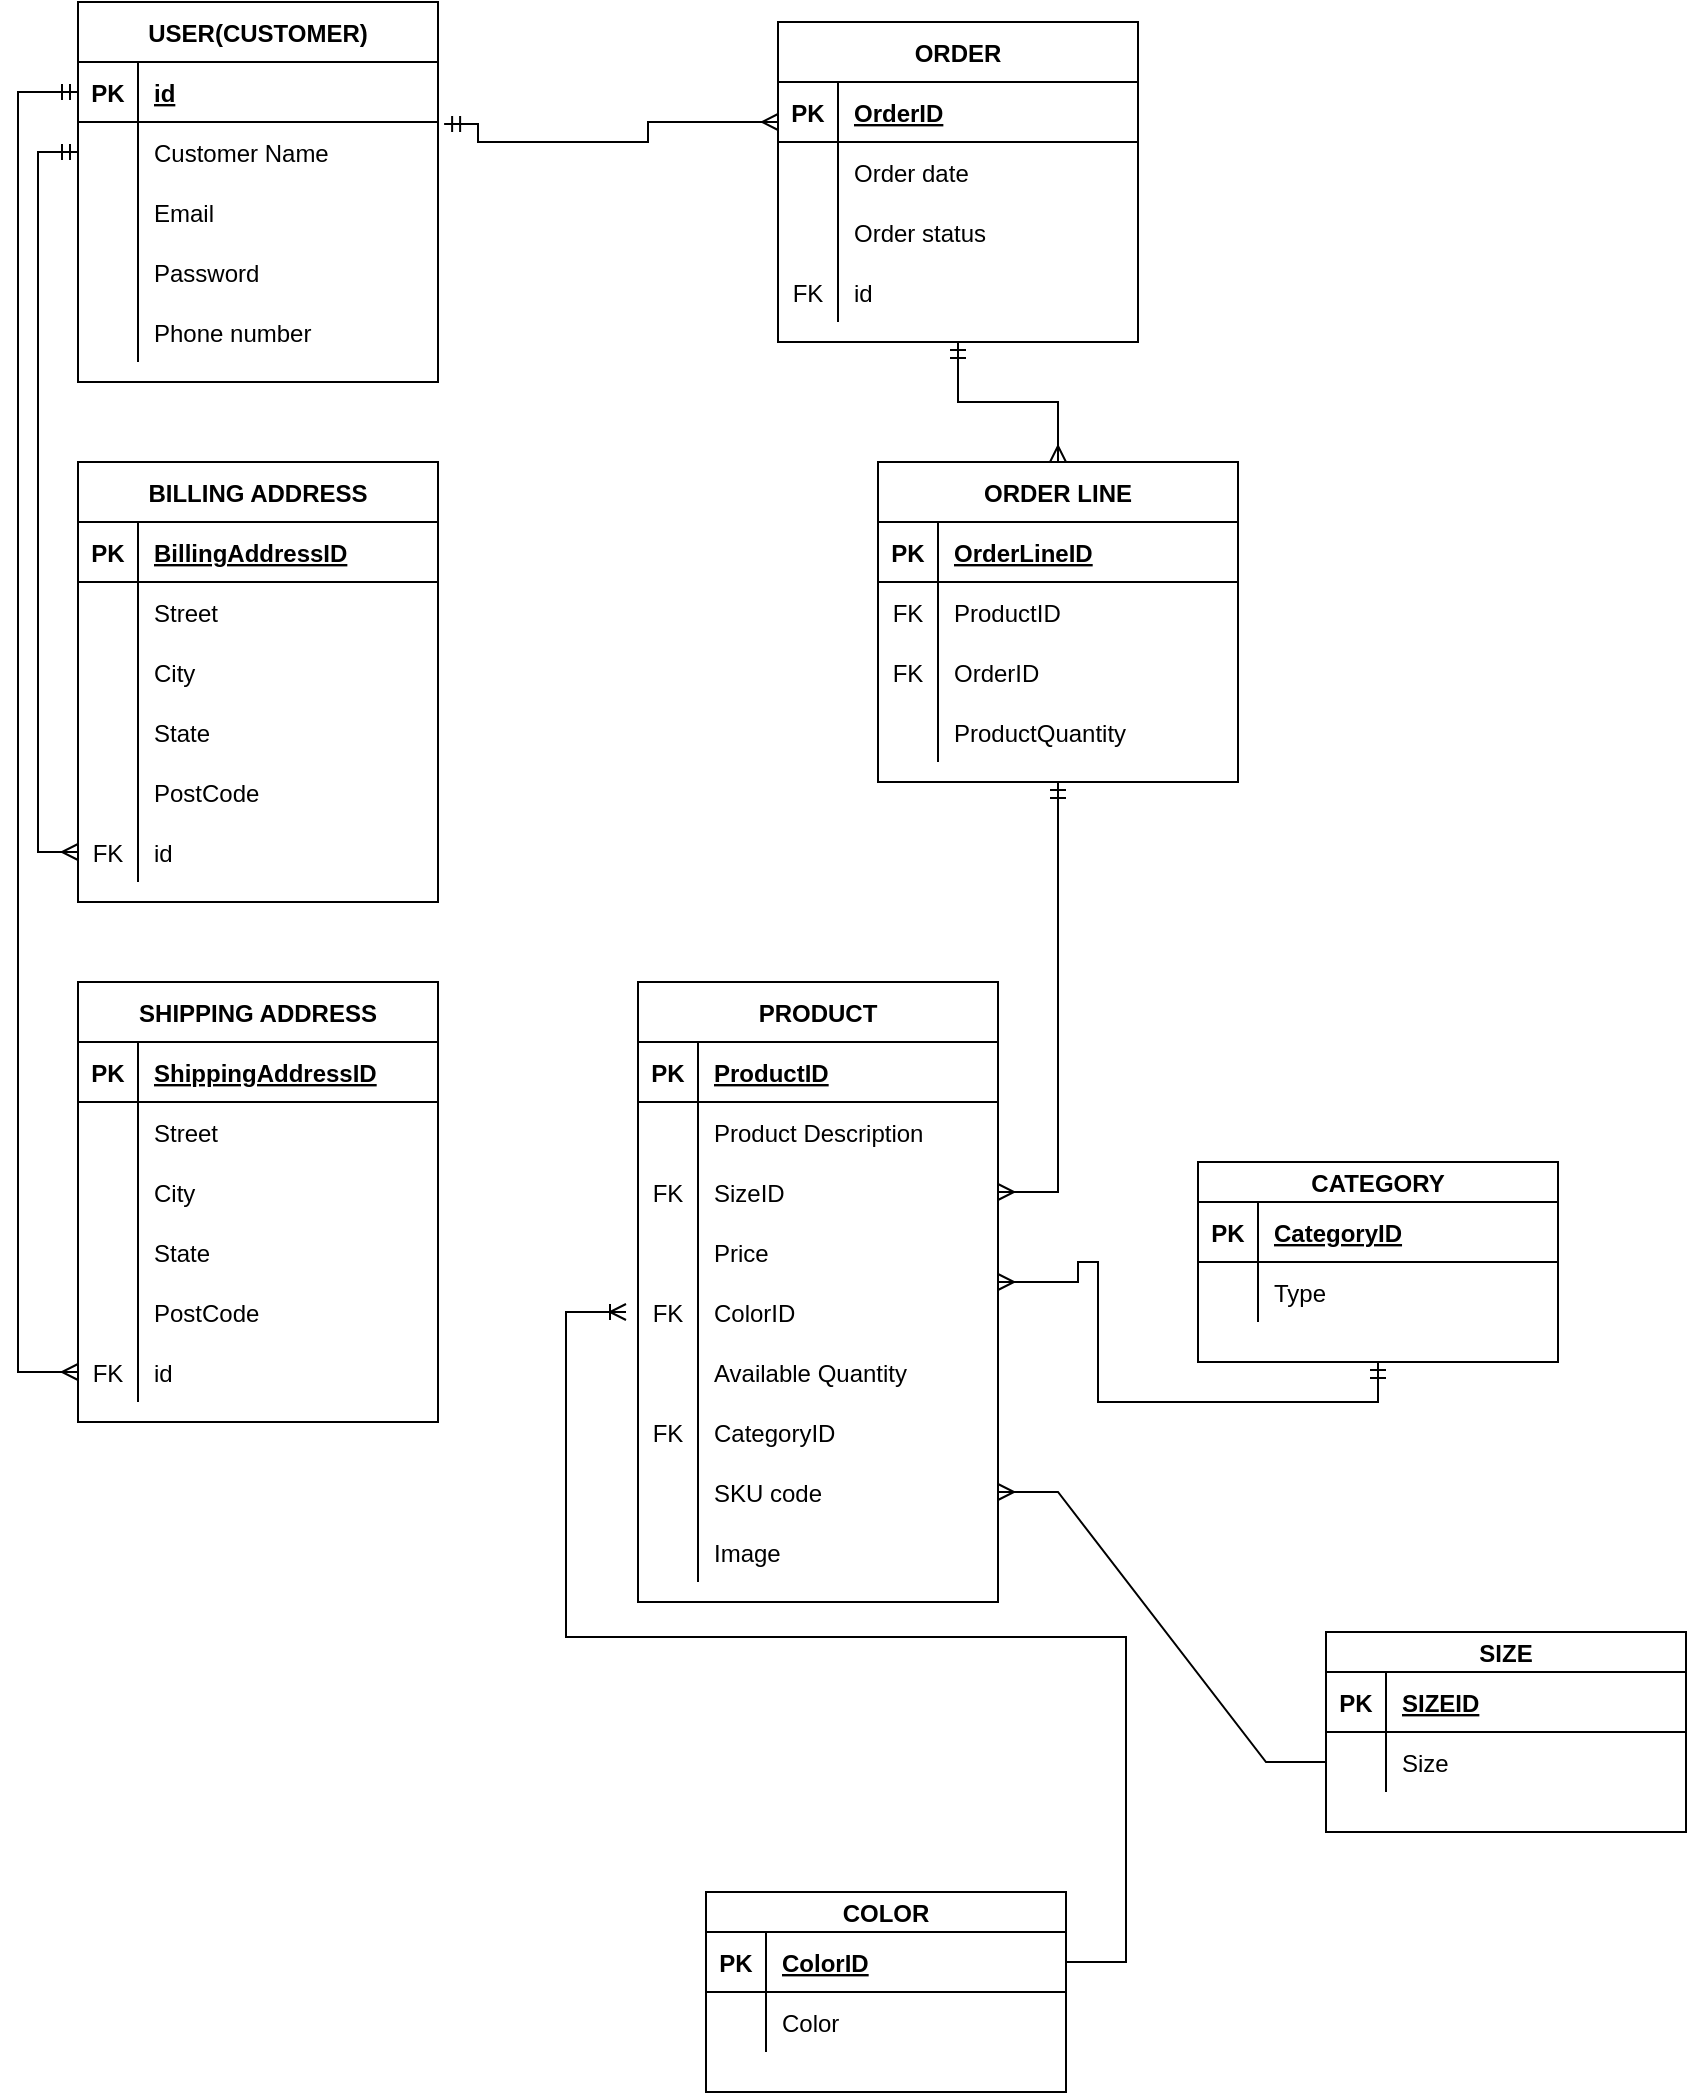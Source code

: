 <mxfile version="15.8.7" type="device"><diagram id="kYQ1xS2E-vgnokooJtaw" name="Page-1"><mxGraphModel dx="2302" dy="1225" grid="1" gridSize="10" guides="1" tooltips="1" connect="1" arrows="1" fold="1" page="1" pageScale="1" pageWidth="850" pageHeight="1100" math="0" shadow="0"><root><mxCell id="0"/><mxCell id="1" parent="0"/><mxCell id="gSEntlonbjzTnJ7gKdsJ-1" style="edgeStyle=orthogonalEdgeStyle;rounded=0;orthogonalLoop=1;jettySize=auto;html=1;exitX=1.017;exitY=0.033;exitDx=0;exitDy=0;endArrow=ERmany;endFill=0;startArrow=ERmandOne;startFill=0;exitPerimeter=0;" parent="1" source="gSEntlonbjzTnJ7gKdsJ-6" target="gSEntlonbjzTnJ7gKdsJ-50" edge="1"><mxGeometry relative="1" as="geometry"><Array as="points"><mxPoint x="486" y="486"/><mxPoint x="486" y="495"/><mxPoint x="571" y="495"/><mxPoint x="571" y="485"/></Array></mxGeometry></mxCell><mxCell id="gSEntlonbjzTnJ7gKdsJ-2" value="USER(CUSTOMER)" style="shape=table;startSize=30;container=1;collapsible=1;childLayout=tableLayout;fixedRows=1;rowLines=0;fontStyle=1;align=center;resizeLast=1;" parent="1" vertex="1"><mxGeometry x="286" y="425" width="180" height="190" as="geometry"/></mxCell><mxCell id="gSEntlonbjzTnJ7gKdsJ-3" value="" style="shape=partialRectangle;collapsible=0;dropTarget=0;pointerEvents=0;fillColor=none;top=0;left=0;bottom=1;right=0;points=[[0,0.5],[1,0.5]];portConstraint=eastwest;" parent="gSEntlonbjzTnJ7gKdsJ-2" vertex="1"><mxGeometry y="30" width="180" height="30" as="geometry"/></mxCell><mxCell id="gSEntlonbjzTnJ7gKdsJ-4" value="PK" style="shape=partialRectangle;connectable=0;fillColor=none;top=0;left=0;bottom=0;right=0;fontStyle=1;overflow=hidden;" parent="gSEntlonbjzTnJ7gKdsJ-3" vertex="1"><mxGeometry width="30" height="30" as="geometry"><mxRectangle width="30" height="30" as="alternateBounds"/></mxGeometry></mxCell><mxCell id="gSEntlonbjzTnJ7gKdsJ-5" value="id" style="shape=partialRectangle;connectable=0;fillColor=none;top=0;left=0;bottom=0;right=0;align=left;spacingLeft=6;fontStyle=5;overflow=hidden;" parent="gSEntlonbjzTnJ7gKdsJ-3" vertex="1"><mxGeometry x="30" width="150" height="30" as="geometry"><mxRectangle width="150" height="30" as="alternateBounds"/></mxGeometry></mxCell><mxCell id="gSEntlonbjzTnJ7gKdsJ-6" value="" style="shape=partialRectangle;collapsible=0;dropTarget=0;pointerEvents=0;fillColor=none;top=0;left=0;bottom=0;right=0;points=[[0,0.5],[1,0.5]];portConstraint=eastwest;" parent="gSEntlonbjzTnJ7gKdsJ-2" vertex="1"><mxGeometry y="60" width="180" height="30" as="geometry"/></mxCell><mxCell id="gSEntlonbjzTnJ7gKdsJ-7" value="" style="shape=partialRectangle;connectable=0;fillColor=none;top=0;left=0;bottom=0;right=0;editable=1;overflow=hidden;" parent="gSEntlonbjzTnJ7gKdsJ-6" vertex="1"><mxGeometry width="30" height="30" as="geometry"><mxRectangle width="30" height="30" as="alternateBounds"/></mxGeometry></mxCell><mxCell id="gSEntlonbjzTnJ7gKdsJ-8" value="Customer Name" style="shape=partialRectangle;connectable=0;fillColor=none;top=0;left=0;bottom=0;right=0;align=left;spacingLeft=6;overflow=hidden;" parent="gSEntlonbjzTnJ7gKdsJ-6" vertex="1"><mxGeometry x="30" width="150" height="30" as="geometry"><mxRectangle width="150" height="30" as="alternateBounds"/></mxGeometry></mxCell><mxCell id="gSEntlonbjzTnJ7gKdsJ-9" value="" style="shape=partialRectangle;collapsible=0;dropTarget=0;pointerEvents=0;fillColor=none;top=0;left=0;bottom=0;right=0;points=[[0,0.5],[1,0.5]];portConstraint=eastwest;" parent="gSEntlonbjzTnJ7gKdsJ-2" vertex="1"><mxGeometry y="90" width="180" height="30" as="geometry"/></mxCell><mxCell id="gSEntlonbjzTnJ7gKdsJ-10" value="" style="shape=partialRectangle;connectable=0;fillColor=none;top=0;left=0;bottom=0;right=0;editable=1;overflow=hidden;" parent="gSEntlonbjzTnJ7gKdsJ-9" vertex="1"><mxGeometry width="30" height="30" as="geometry"><mxRectangle width="30" height="30" as="alternateBounds"/></mxGeometry></mxCell><mxCell id="gSEntlonbjzTnJ7gKdsJ-11" value="Email" style="shape=partialRectangle;connectable=0;fillColor=none;top=0;left=0;bottom=0;right=0;align=left;spacingLeft=6;overflow=hidden;" parent="gSEntlonbjzTnJ7gKdsJ-9" vertex="1"><mxGeometry x="30" width="150" height="30" as="geometry"><mxRectangle width="150" height="30" as="alternateBounds"/></mxGeometry></mxCell><mxCell id="gSEntlonbjzTnJ7gKdsJ-12" value="" style="shape=partialRectangle;collapsible=0;dropTarget=0;pointerEvents=0;fillColor=none;top=0;left=0;bottom=0;right=0;points=[[0,0.5],[1,0.5]];portConstraint=eastwest;" parent="gSEntlonbjzTnJ7gKdsJ-2" vertex="1"><mxGeometry y="120" width="180" height="30" as="geometry"/></mxCell><mxCell id="gSEntlonbjzTnJ7gKdsJ-13" value="" style="shape=partialRectangle;connectable=0;fillColor=none;top=0;left=0;bottom=0;right=0;editable=1;overflow=hidden;" parent="gSEntlonbjzTnJ7gKdsJ-12" vertex="1"><mxGeometry width="30" height="30" as="geometry"><mxRectangle width="30" height="30" as="alternateBounds"/></mxGeometry></mxCell><mxCell id="gSEntlonbjzTnJ7gKdsJ-14" value="Password" style="shape=partialRectangle;connectable=0;fillColor=none;top=0;left=0;bottom=0;right=0;align=left;spacingLeft=6;overflow=hidden;" parent="gSEntlonbjzTnJ7gKdsJ-12" vertex="1"><mxGeometry x="30" width="150" height="30" as="geometry"><mxRectangle width="150" height="30" as="alternateBounds"/></mxGeometry></mxCell><mxCell id="gSEntlonbjzTnJ7gKdsJ-15" value="" style="shape=partialRectangle;collapsible=0;dropTarget=0;pointerEvents=0;fillColor=none;top=0;left=0;bottom=0;right=0;points=[[0,0.5],[1,0.5]];portConstraint=eastwest;" parent="gSEntlonbjzTnJ7gKdsJ-2" vertex="1"><mxGeometry y="150" width="180" height="30" as="geometry"/></mxCell><mxCell id="gSEntlonbjzTnJ7gKdsJ-16" value="" style="shape=partialRectangle;connectable=0;fillColor=none;top=0;left=0;bottom=0;right=0;editable=1;overflow=hidden;" parent="gSEntlonbjzTnJ7gKdsJ-15" vertex="1"><mxGeometry width="30" height="30" as="geometry"><mxRectangle width="30" height="30" as="alternateBounds"/></mxGeometry></mxCell><mxCell id="gSEntlonbjzTnJ7gKdsJ-17" value="Phone number" style="shape=partialRectangle;connectable=0;fillColor=none;top=0;left=0;bottom=0;right=0;align=left;spacingLeft=6;overflow=hidden;" parent="gSEntlonbjzTnJ7gKdsJ-15" vertex="1"><mxGeometry x="30" width="150" height="30" as="geometry"><mxRectangle width="150" height="30" as="alternateBounds"/></mxGeometry></mxCell><mxCell id="gSEntlonbjzTnJ7gKdsJ-18" value="PRODUCT" style="shape=table;startSize=30;container=1;collapsible=1;childLayout=tableLayout;fixedRows=1;rowLines=0;fontStyle=1;align=center;resizeLast=1;" parent="1" vertex="1"><mxGeometry x="566" y="915" width="180" height="310" as="geometry"/></mxCell><mxCell id="gSEntlonbjzTnJ7gKdsJ-19" value="" style="shape=partialRectangle;collapsible=0;dropTarget=0;pointerEvents=0;fillColor=none;top=0;left=0;bottom=1;right=0;points=[[0,0.5],[1,0.5]];portConstraint=eastwest;" parent="gSEntlonbjzTnJ7gKdsJ-18" vertex="1"><mxGeometry y="30" width="180" height="30" as="geometry"/></mxCell><mxCell id="gSEntlonbjzTnJ7gKdsJ-20" value="PK" style="shape=partialRectangle;connectable=0;fillColor=none;top=0;left=0;bottom=0;right=0;fontStyle=1;overflow=hidden;" parent="gSEntlonbjzTnJ7gKdsJ-19" vertex="1"><mxGeometry width="30" height="30" as="geometry"><mxRectangle width="30" height="30" as="alternateBounds"/></mxGeometry></mxCell><mxCell id="gSEntlonbjzTnJ7gKdsJ-21" value="ProductID" style="shape=partialRectangle;connectable=0;fillColor=none;top=0;left=0;bottom=0;right=0;align=left;spacingLeft=6;fontStyle=5;overflow=hidden;" parent="gSEntlonbjzTnJ7gKdsJ-19" vertex="1"><mxGeometry x="30" width="150" height="30" as="geometry"><mxRectangle width="150" height="30" as="alternateBounds"/></mxGeometry></mxCell><mxCell id="gSEntlonbjzTnJ7gKdsJ-22" value="" style="shape=partialRectangle;collapsible=0;dropTarget=0;pointerEvents=0;fillColor=none;top=0;left=0;bottom=0;right=0;points=[[0,0.5],[1,0.5]];portConstraint=eastwest;" parent="gSEntlonbjzTnJ7gKdsJ-18" vertex="1"><mxGeometry y="60" width="180" height="30" as="geometry"/></mxCell><mxCell id="gSEntlonbjzTnJ7gKdsJ-23" value="" style="shape=partialRectangle;connectable=0;fillColor=none;top=0;left=0;bottom=0;right=0;editable=1;overflow=hidden;" parent="gSEntlonbjzTnJ7gKdsJ-22" vertex="1"><mxGeometry width="30" height="30" as="geometry"><mxRectangle width="30" height="30" as="alternateBounds"/></mxGeometry></mxCell><mxCell id="gSEntlonbjzTnJ7gKdsJ-24" value="Product Description" style="shape=partialRectangle;connectable=0;fillColor=none;top=0;left=0;bottom=0;right=0;align=left;spacingLeft=6;overflow=hidden;" parent="gSEntlonbjzTnJ7gKdsJ-22" vertex="1"><mxGeometry x="30" width="150" height="30" as="geometry"><mxRectangle width="150" height="30" as="alternateBounds"/></mxGeometry></mxCell><mxCell id="gSEntlonbjzTnJ7gKdsJ-25" value="" style="shape=partialRectangle;collapsible=0;dropTarget=0;pointerEvents=0;fillColor=none;top=0;left=0;bottom=0;right=0;points=[[0,0.5],[1,0.5]];portConstraint=eastwest;" parent="gSEntlonbjzTnJ7gKdsJ-18" vertex="1"><mxGeometry y="90" width="180" height="30" as="geometry"/></mxCell><mxCell id="gSEntlonbjzTnJ7gKdsJ-26" value="FK" style="shape=partialRectangle;connectable=0;fillColor=none;top=0;left=0;bottom=0;right=0;editable=1;overflow=hidden;" parent="gSEntlonbjzTnJ7gKdsJ-25" vertex="1"><mxGeometry width="30" height="30" as="geometry"><mxRectangle width="30" height="30" as="alternateBounds"/></mxGeometry></mxCell><mxCell id="gSEntlonbjzTnJ7gKdsJ-27" value="SizeID" style="shape=partialRectangle;connectable=0;fillColor=none;top=0;left=0;bottom=0;right=0;align=left;spacingLeft=6;overflow=hidden;" parent="gSEntlonbjzTnJ7gKdsJ-25" vertex="1"><mxGeometry x="30" width="150" height="30" as="geometry"><mxRectangle width="150" height="30" as="alternateBounds"/></mxGeometry></mxCell><mxCell id="gSEntlonbjzTnJ7gKdsJ-28" value="" style="shape=partialRectangle;collapsible=0;dropTarget=0;pointerEvents=0;fillColor=none;top=0;left=0;bottom=0;right=0;points=[[0,0.5],[1,0.5]];portConstraint=eastwest;" parent="gSEntlonbjzTnJ7gKdsJ-18" vertex="1"><mxGeometry y="120" width="180" height="30" as="geometry"/></mxCell><mxCell id="gSEntlonbjzTnJ7gKdsJ-29" value="" style="shape=partialRectangle;connectable=0;fillColor=none;top=0;left=0;bottom=0;right=0;editable=1;overflow=hidden;" parent="gSEntlonbjzTnJ7gKdsJ-28" vertex="1"><mxGeometry width="30" height="30" as="geometry"><mxRectangle width="30" height="30" as="alternateBounds"/></mxGeometry></mxCell><mxCell id="gSEntlonbjzTnJ7gKdsJ-30" value="Price" style="shape=partialRectangle;connectable=0;fillColor=none;top=0;left=0;bottom=0;right=0;align=left;spacingLeft=6;overflow=hidden;" parent="gSEntlonbjzTnJ7gKdsJ-28" vertex="1"><mxGeometry x="30" width="150" height="30" as="geometry"><mxRectangle width="150" height="30" as="alternateBounds"/></mxGeometry></mxCell><mxCell id="gSEntlonbjzTnJ7gKdsJ-31" value="" style="shape=partialRectangle;collapsible=0;dropTarget=0;pointerEvents=0;fillColor=none;top=0;left=0;bottom=0;right=0;points=[[0,0.5],[1,0.5]];portConstraint=eastwest;" parent="gSEntlonbjzTnJ7gKdsJ-18" vertex="1"><mxGeometry y="150" width="180" height="30" as="geometry"/></mxCell><mxCell id="gSEntlonbjzTnJ7gKdsJ-32" value="FK" style="shape=partialRectangle;connectable=0;fillColor=none;top=0;left=0;bottom=0;right=0;editable=1;overflow=hidden;" parent="gSEntlonbjzTnJ7gKdsJ-31" vertex="1"><mxGeometry width="30" height="30" as="geometry"><mxRectangle width="30" height="30" as="alternateBounds"/></mxGeometry></mxCell><mxCell id="gSEntlonbjzTnJ7gKdsJ-33" value="ColorID" style="shape=partialRectangle;connectable=0;fillColor=none;top=0;left=0;bottom=0;right=0;align=left;spacingLeft=6;overflow=hidden;" parent="gSEntlonbjzTnJ7gKdsJ-31" vertex="1"><mxGeometry x="30" width="150" height="30" as="geometry"><mxRectangle width="150" height="30" as="alternateBounds"/></mxGeometry></mxCell><mxCell id="gSEntlonbjzTnJ7gKdsJ-34" value="" style="shape=partialRectangle;collapsible=0;dropTarget=0;pointerEvents=0;fillColor=none;top=0;left=0;bottom=0;right=0;points=[[0,0.5],[1,0.5]];portConstraint=eastwest;" parent="gSEntlonbjzTnJ7gKdsJ-18" vertex="1"><mxGeometry y="180" width="180" height="30" as="geometry"/></mxCell><mxCell id="gSEntlonbjzTnJ7gKdsJ-35" value="" style="shape=partialRectangle;connectable=0;fillColor=none;top=0;left=0;bottom=0;right=0;editable=1;overflow=hidden;" parent="gSEntlonbjzTnJ7gKdsJ-34" vertex="1"><mxGeometry width="30" height="30" as="geometry"><mxRectangle width="30" height="30" as="alternateBounds"/></mxGeometry></mxCell><mxCell id="gSEntlonbjzTnJ7gKdsJ-36" value="Available Quantity" style="shape=partialRectangle;connectable=0;fillColor=none;top=0;left=0;bottom=0;right=0;align=left;spacingLeft=6;overflow=hidden;" parent="gSEntlonbjzTnJ7gKdsJ-34" vertex="1"><mxGeometry x="30" width="150" height="30" as="geometry"><mxRectangle width="150" height="30" as="alternateBounds"/></mxGeometry></mxCell><mxCell id="gSEntlonbjzTnJ7gKdsJ-40" value="" style="shape=partialRectangle;collapsible=0;dropTarget=0;pointerEvents=0;fillColor=none;top=0;left=0;bottom=0;right=0;points=[[0,0.5],[1,0.5]];portConstraint=eastwest;" parent="gSEntlonbjzTnJ7gKdsJ-18" vertex="1"><mxGeometry y="210" width="180" height="30" as="geometry"/></mxCell><mxCell id="gSEntlonbjzTnJ7gKdsJ-41" value="FK" style="shape=partialRectangle;connectable=0;fillColor=none;top=0;left=0;bottom=0;right=0;editable=1;overflow=hidden;" parent="gSEntlonbjzTnJ7gKdsJ-40" vertex="1"><mxGeometry width="30" height="30" as="geometry"><mxRectangle width="30" height="30" as="alternateBounds"/></mxGeometry></mxCell><mxCell id="gSEntlonbjzTnJ7gKdsJ-42" value="CategoryID" style="shape=partialRectangle;connectable=0;fillColor=none;top=0;left=0;bottom=0;right=0;align=left;spacingLeft=6;overflow=hidden;" parent="gSEntlonbjzTnJ7gKdsJ-40" vertex="1"><mxGeometry x="30" width="150" height="30" as="geometry"><mxRectangle width="150" height="30" as="alternateBounds"/></mxGeometry></mxCell><mxCell id="gSEntlonbjzTnJ7gKdsJ-43" value="" style="shape=partialRectangle;collapsible=0;dropTarget=0;pointerEvents=0;fillColor=none;top=0;left=0;bottom=0;right=0;points=[[0,0.5],[1,0.5]];portConstraint=eastwest;" parent="gSEntlonbjzTnJ7gKdsJ-18" vertex="1"><mxGeometry y="240" width="180" height="30" as="geometry"/></mxCell><mxCell id="gSEntlonbjzTnJ7gKdsJ-44" value="" style="shape=partialRectangle;connectable=0;fillColor=none;top=0;left=0;bottom=0;right=0;editable=1;overflow=hidden;" parent="gSEntlonbjzTnJ7gKdsJ-43" vertex="1"><mxGeometry width="30" height="30" as="geometry"><mxRectangle width="30" height="30" as="alternateBounds"/></mxGeometry></mxCell><mxCell id="gSEntlonbjzTnJ7gKdsJ-45" value="SKU code" style="shape=partialRectangle;connectable=0;fillColor=none;top=0;left=0;bottom=0;right=0;align=left;spacingLeft=6;overflow=hidden;" parent="gSEntlonbjzTnJ7gKdsJ-43" vertex="1"><mxGeometry x="30" width="150" height="30" as="geometry"><mxRectangle width="150" height="30" as="alternateBounds"/></mxGeometry></mxCell><mxCell id="gSEntlonbjzTnJ7gKdsJ-46" value="" style="shape=partialRectangle;collapsible=0;dropTarget=0;pointerEvents=0;fillColor=none;top=0;left=0;bottom=0;right=0;points=[[0,0.5],[1,0.5]];portConstraint=eastwest;" parent="gSEntlonbjzTnJ7gKdsJ-18" vertex="1"><mxGeometry y="270" width="180" height="30" as="geometry"/></mxCell><mxCell id="gSEntlonbjzTnJ7gKdsJ-47" value="" style="shape=partialRectangle;connectable=0;fillColor=none;top=0;left=0;bottom=0;right=0;editable=1;overflow=hidden;" parent="gSEntlonbjzTnJ7gKdsJ-46" vertex="1"><mxGeometry width="30" height="30" as="geometry"><mxRectangle width="30" height="30" as="alternateBounds"/></mxGeometry></mxCell><mxCell id="gSEntlonbjzTnJ7gKdsJ-48" value="Image" style="shape=partialRectangle;connectable=0;fillColor=none;top=0;left=0;bottom=0;right=0;align=left;spacingLeft=6;overflow=hidden;" parent="gSEntlonbjzTnJ7gKdsJ-46" vertex="1"><mxGeometry x="30" width="150" height="30" as="geometry"><mxRectangle width="150" height="30" as="alternateBounds"/></mxGeometry></mxCell><mxCell id="gSEntlonbjzTnJ7gKdsJ-49" style="edgeStyle=orthogonalEdgeStyle;rounded=0;orthogonalLoop=1;jettySize=auto;html=1;exitX=0.5;exitY=1;exitDx=0;exitDy=0;entryX=0.5;entryY=0;entryDx=0;entryDy=0;startArrow=ERmandOne;startFill=0;endArrow=ERmany;endFill=0;" parent="1" source="gSEntlonbjzTnJ7gKdsJ-50" target="gSEntlonbjzTnJ7gKdsJ-64" edge="1"><mxGeometry relative="1" as="geometry"/></mxCell><mxCell id="gSEntlonbjzTnJ7gKdsJ-50" value="ORDER" style="shape=table;startSize=30;container=1;collapsible=1;childLayout=tableLayout;fixedRows=1;rowLines=0;fontStyle=1;align=center;resizeLast=1;" parent="1" vertex="1"><mxGeometry x="636" y="435" width="180" height="160" as="geometry"/></mxCell><mxCell id="gSEntlonbjzTnJ7gKdsJ-51" value="" style="shape=partialRectangle;collapsible=0;dropTarget=0;pointerEvents=0;fillColor=none;top=0;left=0;bottom=1;right=0;points=[[0,0.5],[1,0.5]];portConstraint=eastwest;" parent="gSEntlonbjzTnJ7gKdsJ-50" vertex="1"><mxGeometry y="30" width="180" height="30" as="geometry"/></mxCell><mxCell id="gSEntlonbjzTnJ7gKdsJ-52" value="PK" style="shape=partialRectangle;connectable=0;fillColor=none;top=0;left=0;bottom=0;right=0;fontStyle=1;overflow=hidden;" parent="gSEntlonbjzTnJ7gKdsJ-51" vertex="1"><mxGeometry width="30" height="30" as="geometry"><mxRectangle width="30" height="30" as="alternateBounds"/></mxGeometry></mxCell><mxCell id="gSEntlonbjzTnJ7gKdsJ-53" value="OrderID" style="shape=partialRectangle;connectable=0;fillColor=none;top=0;left=0;bottom=0;right=0;align=left;spacingLeft=6;fontStyle=5;overflow=hidden;" parent="gSEntlonbjzTnJ7gKdsJ-51" vertex="1"><mxGeometry x="30" width="150" height="30" as="geometry"><mxRectangle width="150" height="30" as="alternateBounds"/></mxGeometry></mxCell><mxCell id="gSEntlonbjzTnJ7gKdsJ-54" value="" style="shape=partialRectangle;collapsible=0;dropTarget=0;pointerEvents=0;fillColor=none;top=0;left=0;bottom=0;right=0;points=[[0,0.5],[1,0.5]];portConstraint=eastwest;" parent="gSEntlonbjzTnJ7gKdsJ-50" vertex="1"><mxGeometry y="60" width="180" height="30" as="geometry"/></mxCell><mxCell id="gSEntlonbjzTnJ7gKdsJ-55" value="" style="shape=partialRectangle;connectable=0;fillColor=none;top=0;left=0;bottom=0;right=0;editable=1;overflow=hidden;" parent="gSEntlonbjzTnJ7gKdsJ-54" vertex="1"><mxGeometry width="30" height="30" as="geometry"><mxRectangle width="30" height="30" as="alternateBounds"/></mxGeometry></mxCell><mxCell id="gSEntlonbjzTnJ7gKdsJ-56" value="Order date" style="shape=partialRectangle;connectable=0;fillColor=none;top=0;left=0;bottom=0;right=0;align=left;spacingLeft=6;overflow=hidden;" parent="gSEntlonbjzTnJ7gKdsJ-54" vertex="1"><mxGeometry x="30" width="150" height="30" as="geometry"><mxRectangle width="150" height="30" as="alternateBounds"/></mxGeometry></mxCell><mxCell id="gSEntlonbjzTnJ7gKdsJ-57" value="" style="shape=partialRectangle;collapsible=0;dropTarget=0;pointerEvents=0;fillColor=none;top=0;left=0;bottom=0;right=0;points=[[0,0.5],[1,0.5]];portConstraint=eastwest;" parent="gSEntlonbjzTnJ7gKdsJ-50" vertex="1"><mxGeometry y="90" width="180" height="30" as="geometry"/></mxCell><mxCell id="gSEntlonbjzTnJ7gKdsJ-58" value="" style="shape=partialRectangle;connectable=0;fillColor=none;top=0;left=0;bottom=0;right=0;editable=1;overflow=hidden;" parent="gSEntlonbjzTnJ7gKdsJ-57" vertex="1"><mxGeometry width="30" height="30" as="geometry"><mxRectangle width="30" height="30" as="alternateBounds"/></mxGeometry></mxCell><mxCell id="gSEntlonbjzTnJ7gKdsJ-59" value="Order status" style="shape=partialRectangle;connectable=0;fillColor=none;top=0;left=0;bottom=0;right=0;align=left;spacingLeft=6;overflow=hidden;" parent="gSEntlonbjzTnJ7gKdsJ-57" vertex="1"><mxGeometry x="30" width="150" height="30" as="geometry"><mxRectangle width="150" height="30" as="alternateBounds"/></mxGeometry></mxCell><mxCell id="gSEntlonbjzTnJ7gKdsJ-60" value="" style="shape=partialRectangle;collapsible=0;dropTarget=0;pointerEvents=0;fillColor=none;top=0;left=0;bottom=0;right=0;points=[[0,0.5],[1,0.5]];portConstraint=eastwest;" parent="gSEntlonbjzTnJ7gKdsJ-50" vertex="1"><mxGeometry y="120" width="180" height="30" as="geometry"/></mxCell><mxCell id="gSEntlonbjzTnJ7gKdsJ-61" value="FK" style="shape=partialRectangle;connectable=0;fillColor=none;top=0;left=0;bottom=0;right=0;editable=1;overflow=hidden;" parent="gSEntlonbjzTnJ7gKdsJ-60" vertex="1"><mxGeometry width="30" height="30" as="geometry"><mxRectangle width="30" height="30" as="alternateBounds"/></mxGeometry></mxCell><mxCell id="gSEntlonbjzTnJ7gKdsJ-62" value="id" style="shape=partialRectangle;connectable=0;fillColor=none;top=0;left=0;bottom=0;right=0;align=left;spacingLeft=6;overflow=hidden;" parent="gSEntlonbjzTnJ7gKdsJ-60" vertex="1"><mxGeometry x="30" width="150" height="30" as="geometry"><mxRectangle width="150" height="30" as="alternateBounds"/></mxGeometry></mxCell><mxCell id="gSEntlonbjzTnJ7gKdsJ-63" style="edgeStyle=orthogonalEdgeStyle;rounded=0;orthogonalLoop=1;jettySize=auto;html=1;exitX=0.5;exitY=1;exitDx=0;exitDy=0;entryX=1;entryY=0.5;entryDx=0;entryDy=0;startArrow=ERmandOne;startFill=0;endArrow=ERmany;endFill=0;" parent="1" source="gSEntlonbjzTnJ7gKdsJ-64" target="gSEntlonbjzTnJ7gKdsJ-25" edge="1"><mxGeometry relative="1" as="geometry"/></mxCell><mxCell id="gSEntlonbjzTnJ7gKdsJ-64" value="ORDER LINE" style="shape=table;startSize=30;container=1;collapsible=1;childLayout=tableLayout;fixedRows=1;rowLines=0;fontStyle=1;align=center;resizeLast=1;" parent="1" vertex="1"><mxGeometry x="686" y="655" width="180" height="160" as="geometry"/></mxCell><mxCell id="gSEntlonbjzTnJ7gKdsJ-65" value="" style="shape=partialRectangle;collapsible=0;dropTarget=0;pointerEvents=0;fillColor=none;top=0;left=0;bottom=1;right=0;points=[[0,0.5],[1,0.5]];portConstraint=eastwest;" parent="gSEntlonbjzTnJ7gKdsJ-64" vertex="1"><mxGeometry y="30" width="180" height="30" as="geometry"/></mxCell><mxCell id="gSEntlonbjzTnJ7gKdsJ-66" value="PK" style="shape=partialRectangle;connectable=0;fillColor=none;top=0;left=0;bottom=0;right=0;fontStyle=1;overflow=hidden;" parent="gSEntlonbjzTnJ7gKdsJ-65" vertex="1"><mxGeometry width="30" height="30" as="geometry"><mxRectangle width="30" height="30" as="alternateBounds"/></mxGeometry></mxCell><mxCell id="gSEntlonbjzTnJ7gKdsJ-67" value="OrderLineID" style="shape=partialRectangle;connectable=0;fillColor=none;top=0;left=0;bottom=0;right=0;align=left;spacingLeft=6;fontStyle=5;overflow=hidden;" parent="gSEntlonbjzTnJ7gKdsJ-65" vertex="1"><mxGeometry x="30" width="150" height="30" as="geometry"><mxRectangle width="150" height="30" as="alternateBounds"/></mxGeometry></mxCell><mxCell id="gSEntlonbjzTnJ7gKdsJ-68" value="" style="shape=partialRectangle;collapsible=0;dropTarget=0;pointerEvents=0;fillColor=none;top=0;left=0;bottom=0;right=0;points=[[0,0.5],[1,0.5]];portConstraint=eastwest;" parent="gSEntlonbjzTnJ7gKdsJ-64" vertex="1"><mxGeometry y="60" width="180" height="30" as="geometry"/></mxCell><mxCell id="gSEntlonbjzTnJ7gKdsJ-69" value="FK" style="shape=partialRectangle;connectable=0;fillColor=none;top=0;left=0;bottom=0;right=0;editable=1;overflow=hidden;" parent="gSEntlonbjzTnJ7gKdsJ-68" vertex="1"><mxGeometry width="30" height="30" as="geometry"><mxRectangle width="30" height="30" as="alternateBounds"/></mxGeometry></mxCell><mxCell id="gSEntlonbjzTnJ7gKdsJ-70" value="ProductID" style="shape=partialRectangle;connectable=0;fillColor=none;top=0;left=0;bottom=0;right=0;align=left;spacingLeft=6;overflow=hidden;" parent="gSEntlonbjzTnJ7gKdsJ-68" vertex="1"><mxGeometry x="30" width="150" height="30" as="geometry"><mxRectangle width="150" height="30" as="alternateBounds"/></mxGeometry></mxCell><mxCell id="gSEntlonbjzTnJ7gKdsJ-74" value="" style="shape=partialRectangle;collapsible=0;dropTarget=0;pointerEvents=0;fillColor=none;top=0;left=0;bottom=0;right=0;points=[[0,0.5],[1,0.5]];portConstraint=eastwest;" parent="gSEntlonbjzTnJ7gKdsJ-64" vertex="1"><mxGeometry y="90" width="180" height="30" as="geometry"/></mxCell><mxCell id="gSEntlonbjzTnJ7gKdsJ-75" value="FK" style="shape=partialRectangle;connectable=0;fillColor=none;top=0;left=0;bottom=0;right=0;editable=1;overflow=hidden;" parent="gSEntlonbjzTnJ7gKdsJ-74" vertex="1"><mxGeometry width="30" height="30" as="geometry"><mxRectangle width="30" height="30" as="alternateBounds"/></mxGeometry></mxCell><mxCell id="gSEntlonbjzTnJ7gKdsJ-76" value="OrderID" style="shape=partialRectangle;connectable=0;fillColor=none;top=0;left=0;bottom=0;right=0;align=left;spacingLeft=6;overflow=hidden;" parent="gSEntlonbjzTnJ7gKdsJ-74" vertex="1"><mxGeometry x="30" width="150" height="30" as="geometry"><mxRectangle width="150" height="30" as="alternateBounds"/></mxGeometry></mxCell><mxCell id="cScBjmqPlJ0hPnjxlE9H-2" value="" style="shape=partialRectangle;collapsible=0;dropTarget=0;pointerEvents=0;fillColor=none;top=0;left=0;bottom=0;right=0;points=[[0,0.5],[1,0.5]];portConstraint=eastwest;" parent="gSEntlonbjzTnJ7gKdsJ-64" vertex="1"><mxGeometry y="120" width="180" height="30" as="geometry"/></mxCell><mxCell id="cScBjmqPlJ0hPnjxlE9H-3" value="" style="shape=partialRectangle;connectable=0;fillColor=none;top=0;left=0;bottom=0;right=0;editable=1;overflow=hidden;" parent="cScBjmqPlJ0hPnjxlE9H-2" vertex="1"><mxGeometry width="30" height="30" as="geometry"><mxRectangle width="30" height="30" as="alternateBounds"/></mxGeometry></mxCell><mxCell id="cScBjmqPlJ0hPnjxlE9H-4" value="ProductQuantity" style="shape=partialRectangle;connectable=0;fillColor=none;top=0;left=0;bottom=0;right=0;align=left;spacingLeft=6;overflow=hidden;" parent="cScBjmqPlJ0hPnjxlE9H-2" vertex="1"><mxGeometry x="30" width="150" height="30" as="geometry"><mxRectangle width="150" height="30" as="alternateBounds"/></mxGeometry></mxCell><mxCell id="gSEntlonbjzTnJ7gKdsJ-77" style="edgeStyle=orthogonalEdgeStyle;rounded=0;orthogonalLoop=1;jettySize=auto;html=1;exitX=0.5;exitY=1;exitDx=0;exitDy=0;entryX=1;entryY=0;entryDx=0;entryDy=0;entryPerimeter=0;startArrow=ERmandOne;startFill=0;endArrow=ERmany;endFill=0;" parent="1" source="gSEntlonbjzTnJ7gKdsJ-78" target="gSEntlonbjzTnJ7gKdsJ-31" edge="1"><mxGeometry relative="1" as="geometry"><Array as="points"><mxPoint x="936" y="1125"/><mxPoint x="796" y="1125"/><mxPoint x="796" y="1055"/><mxPoint x="786" y="1055"/><mxPoint x="786" y="1065"/></Array></mxGeometry></mxCell><mxCell id="gSEntlonbjzTnJ7gKdsJ-78" value="CATEGORY" style="shape=table;startSize=20;container=1;collapsible=1;childLayout=tableLayout;fixedRows=1;rowLines=0;fontStyle=1;align=center;resizeLast=1;" parent="1" vertex="1"><mxGeometry x="846" y="1005" width="180" height="100" as="geometry"/></mxCell><mxCell id="gSEntlonbjzTnJ7gKdsJ-79" value="" style="shape=partialRectangle;collapsible=0;dropTarget=0;pointerEvents=0;fillColor=none;top=0;left=0;bottom=1;right=0;points=[[0,0.5],[1,0.5]];portConstraint=eastwest;" parent="gSEntlonbjzTnJ7gKdsJ-78" vertex="1"><mxGeometry y="20" width="180" height="30" as="geometry"/></mxCell><mxCell id="gSEntlonbjzTnJ7gKdsJ-80" value="PK" style="shape=partialRectangle;connectable=0;fillColor=none;top=0;left=0;bottom=0;right=0;fontStyle=1;overflow=hidden;" parent="gSEntlonbjzTnJ7gKdsJ-79" vertex="1"><mxGeometry width="30" height="30" as="geometry"><mxRectangle width="30" height="30" as="alternateBounds"/></mxGeometry></mxCell><mxCell id="gSEntlonbjzTnJ7gKdsJ-81" value="CategoryID" style="shape=partialRectangle;connectable=0;fillColor=none;top=0;left=0;bottom=0;right=0;align=left;spacingLeft=6;fontStyle=5;overflow=hidden;" parent="gSEntlonbjzTnJ7gKdsJ-79" vertex="1"><mxGeometry x="30" width="150" height="30" as="geometry"><mxRectangle width="150" height="30" as="alternateBounds"/></mxGeometry></mxCell><mxCell id="gSEntlonbjzTnJ7gKdsJ-82" value="" style="shape=partialRectangle;collapsible=0;dropTarget=0;pointerEvents=0;fillColor=none;top=0;left=0;bottom=0;right=0;points=[[0,0.5],[1,0.5]];portConstraint=eastwest;" parent="gSEntlonbjzTnJ7gKdsJ-78" vertex="1"><mxGeometry y="50" width="180" height="30" as="geometry"/></mxCell><mxCell id="gSEntlonbjzTnJ7gKdsJ-83" value="" style="shape=partialRectangle;connectable=0;fillColor=none;top=0;left=0;bottom=0;right=0;editable=1;overflow=hidden;" parent="gSEntlonbjzTnJ7gKdsJ-82" vertex="1"><mxGeometry width="30" height="30" as="geometry"><mxRectangle width="30" height="30" as="alternateBounds"/></mxGeometry></mxCell><mxCell id="gSEntlonbjzTnJ7gKdsJ-84" value="Type" style="shape=partialRectangle;connectable=0;fillColor=none;top=0;left=0;bottom=0;right=0;align=left;spacingLeft=6;overflow=hidden;" parent="gSEntlonbjzTnJ7gKdsJ-82" vertex="1"><mxGeometry x="30" width="150" height="30" as="geometry"><mxRectangle width="150" height="30" as="alternateBounds"/></mxGeometry></mxCell><mxCell id="gSEntlonbjzTnJ7gKdsJ-96" style="edgeStyle=orthogonalEdgeStyle;rounded=0;orthogonalLoop=1;jettySize=auto;html=1;exitX=0.5;exitY=0;exitDx=0;exitDy=0;entryX=0;entryY=0.5;entryDx=0;entryDy=0;startArrow=ERmany;startFill=0;endArrow=ERmandOne;endFill=0;" parent="1" source="gSEntlonbjzTnJ7gKdsJ-97" edge="1"><mxGeometry relative="1" as="geometry"><Array as="points"><mxPoint x="396" y="705"/><mxPoint x="366" y="705"/><mxPoint x="366" y="675"/><mxPoint x="266" y="675"/><mxPoint x="266" y="530"/></Array></mxGeometry></mxCell><mxCell id="gSEntlonbjzTnJ7gKdsJ-97" value="BILLING ADDRESS" style="shape=table;startSize=30;container=1;collapsible=1;childLayout=tableLayout;fixedRows=1;rowLines=0;fontStyle=1;align=center;resizeLast=1;" parent="1" vertex="1"><mxGeometry x="286" y="655" width="180" height="220" as="geometry"/></mxCell><mxCell id="gSEntlonbjzTnJ7gKdsJ-98" value="" style="shape=partialRectangle;collapsible=0;dropTarget=0;pointerEvents=0;fillColor=none;top=0;left=0;bottom=1;right=0;points=[[0,0.5],[1,0.5]];portConstraint=eastwest;" parent="gSEntlonbjzTnJ7gKdsJ-97" vertex="1"><mxGeometry y="30" width="180" height="30" as="geometry"/></mxCell><mxCell id="gSEntlonbjzTnJ7gKdsJ-99" value="PK" style="shape=partialRectangle;connectable=0;fillColor=none;top=0;left=0;bottom=0;right=0;fontStyle=1;overflow=hidden;" parent="gSEntlonbjzTnJ7gKdsJ-98" vertex="1"><mxGeometry width="30" height="30" as="geometry"><mxRectangle width="30" height="30" as="alternateBounds"/></mxGeometry></mxCell><mxCell id="gSEntlonbjzTnJ7gKdsJ-100" value="BillingAddressID" style="shape=partialRectangle;connectable=0;fillColor=none;top=0;left=0;bottom=0;right=0;align=left;spacingLeft=6;fontStyle=5;overflow=hidden;" parent="gSEntlonbjzTnJ7gKdsJ-98" vertex="1"><mxGeometry x="30" width="150" height="30" as="geometry"><mxRectangle width="150" height="30" as="alternateBounds"/></mxGeometry></mxCell><mxCell id="gSEntlonbjzTnJ7gKdsJ-101" value="" style="shape=partialRectangle;collapsible=0;dropTarget=0;pointerEvents=0;fillColor=none;top=0;left=0;bottom=0;right=0;points=[[0,0.5],[1,0.5]];portConstraint=eastwest;" parent="gSEntlonbjzTnJ7gKdsJ-97" vertex="1"><mxGeometry y="60" width="180" height="30" as="geometry"/></mxCell><mxCell id="gSEntlonbjzTnJ7gKdsJ-102" value="" style="shape=partialRectangle;connectable=0;fillColor=none;top=0;left=0;bottom=0;right=0;editable=1;overflow=hidden;" parent="gSEntlonbjzTnJ7gKdsJ-101" vertex="1"><mxGeometry width="30" height="30" as="geometry"><mxRectangle width="30" height="30" as="alternateBounds"/></mxGeometry></mxCell><mxCell id="gSEntlonbjzTnJ7gKdsJ-103" value="Street" style="shape=partialRectangle;connectable=0;fillColor=none;top=0;left=0;bottom=0;right=0;align=left;spacingLeft=6;overflow=hidden;" parent="gSEntlonbjzTnJ7gKdsJ-101" vertex="1"><mxGeometry x="30" width="150" height="30" as="geometry"><mxRectangle width="150" height="30" as="alternateBounds"/></mxGeometry></mxCell><mxCell id="gSEntlonbjzTnJ7gKdsJ-104" value="" style="shape=partialRectangle;collapsible=0;dropTarget=0;pointerEvents=0;fillColor=none;top=0;left=0;bottom=0;right=0;points=[[0,0.5],[1,0.5]];portConstraint=eastwest;" parent="gSEntlonbjzTnJ7gKdsJ-97" vertex="1"><mxGeometry y="90" width="180" height="30" as="geometry"/></mxCell><mxCell id="gSEntlonbjzTnJ7gKdsJ-105" value="" style="shape=partialRectangle;connectable=0;fillColor=none;top=0;left=0;bottom=0;right=0;editable=1;overflow=hidden;" parent="gSEntlonbjzTnJ7gKdsJ-104" vertex="1"><mxGeometry width="30" height="30" as="geometry"><mxRectangle width="30" height="30" as="alternateBounds"/></mxGeometry></mxCell><mxCell id="gSEntlonbjzTnJ7gKdsJ-106" value="City" style="shape=partialRectangle;connectable=0;fillColor=none;top=0;left=0;bottom=0;right=0;align=left;spacingLeft=6;overflow=hidden;" parent="gSEntlonbjzTnJ7gKdsJ-104" vertex="1"><mxGeometry x="30" width="150" height="30" as="geometry"><mxRectangle width="150" height="30" as="alternateBounds"/></mxGeometry></mxCell><mxCell id="gSEntlonbjzTnJ7gKdsJ-107" value="" style="shape=partialRectangle;collapsible=0;dropTarget=0;pointerEvents=0;fillColor=none;top=0;left=0;bottom=0;right=0;points=[[0,0.5],[1,0.5]];portConstraint=eastwest;" parent="gSEntlonbjzTnJ7gKdsJ-97" vertex="1"><mxGeometry y="120" width="180" height="30" as="geometry"/></mxCell><mxCell id="gSEntlonbjzTnJ7gKdsJ-108" value="" style="shape=partialRectangle;connectable=0;fillColor=none;top=0;left=0;bottom=0;right=0;editable=1;overflow=hidden;" parent="gSEntlonbjzTnJ7gKdsJ-107" vertex="1"><mxGeometry width="30" height="30" as="geometry"><mxRectangle width="30" height="30" as="alternateBounds"/></mxGeometry></mxCell><mxCell id="gSEntlonbjzTnJ7gKdsJ-109" value="State" style="shape=partialRectangle;connectable=0;fillColor=none;top=0;left=0;bottom=0;right=0;align=left;spacingLeft=6;overflow=hidden;" parent="gSEntlonbjzTnJ7gKdsJ-107" vertex="1"><mxGeometry x="30" width="150" height="30" as="geometry"><mxRectangle width="150" height="30" as="alternateBounds"/></mxGeometry></mxCell><mxCell id="gSEntlonbjzTnJ7gKdsJ-110" value="" style="shape=partialRectangle;collapsible=0;dropTarget=0;pointerEvents=0;fillColor=none;top=0;left=0;bottom=0;right=0;points=[[0,0.5],[1,0.5]];portConstraint=eastwest;" parent="gSEntlonbjzTnJ7gKdsJ-97" vertex="1"><mxGeometry y="150" width="180" height="30" as="geometry"/></mxCell><mxCell id="gSEntlonbjzTnJ7gKdsJ-111" value="" style="shape=partialRectangle;connectable=0;fillColor=none;top=0;left=0;bottom=0;right=0;editable=1;overflow=hidden;" parent="gSEntlonbjzTnJ7gKdsJ-110" vertex="1"><mxGeometry width="30" height="30" as="geometry"><mxRectangle width="30" height="30" as="alternateBounds"/></mxGeometry></mxCell><mxCell id="gSEntlonbjzTnJ7gKdsJ-112" value="PostCode" style="shape=partialRectangle;connectable=0;fillColor=none;top=0;left=0;bottom=0;right=0;align=left;spacingLeft=6;overflow=hidden;" parent="gSEntlonbjzTnJ7gKdsJ-110" vertex="1"><mxGeometry x="30" width="150" height="30" as="geometry"><mxRectangle width="150" height="30" as="alternateBounds"/></mxGeometry></mxCell><mxCell id="gSEntlonbjzTnJ7gKdsJ-113" value="" style="shape=partialRectangle;collapsible=0;dropTarget=0;pointerEvents=0;fillColor=none;top=0;left=0;bottom=0;right=0;points=[[0,0.5],[1,0.5]];portConstraint=eastwest;" parent="gSEntlonbjzTnJ7gKdsJ-97" vertex="1"><mxGeometry y="180" width="180" height="30" as="geometry"/></mxCell><mxCell id="gSEntlonbjzTnJ7gKdsJ-114" value="FK" style="shape=partialRectangle;connectable=0;fillColor=none;top=0;left=0;bottom=0;right=0;editable=1;overflow=hidden;" parent="gSEntlonbjzTnJ7gKdsJ-113" vertex="1"><mxGeometry width="30" height="30" as="geometry"><mxRectangle width="30" height="30" as="alternateBounds"/></mxGeometry></mxCell><mxCell id="gSEntlonbjzTnJ7gKdsJ-115" value="id" style="shape=partialRectangle;connectable=0;fillColor=none;top=0;left=0;bottom=0;right=0;align=left;spacingLeft=6;overflow=hidden;" parent="gSEntlonbjzTnJ7gKdsJ-113" vertex="1"><mxGeometry x="30" width="150" height="30" as="geometry"><mxRectangle width="150" height="30" as="alternateBounds"/></mxGeometry></mxCell><mxCell id="gSEntlonbjzTnJ7gKdsJ-116" value="SHIPPING ADDRESS" style="shape=table;startSize=30;container=1;collapsible=1;childLayout=tableLayout;fixedRows=1;rowLines=0;fontStyle=1;align=center;resizeLast=1;" parent="1" vertex="1"><mxGeometry x="286" y="915" width="180" height="220" as="geometry"/></mxCell><mxCell id="gSEntlonbjzTnJ7gKdsJ-117" value="" style="shape=partialRectangle;collapsible=0;dropTarget=0;pointerEvents=0;fillColor=none;top=0;left=0;bottom=1;right=0;points=[[0,0.5],[1,0.5]];portConstraint=eastwest;" parent="gSEntlonbjzTnJ7gKdsJ-116" vertex="1"><mxGeometry y="30" width="180" height="30" as="geometry"/></mxCell><mxCell id="gSEntlonbjzTnJ7gKdsJ-118" value="PK" style="shape=partialRectangle;connectable=0;fillColor=none;top=0;left=0;bottom=0;right=0;fontStyle=1;overflow=hidden;" parent="gSEntlonbjzTnJ7gKdsJ-117" vertex="1"><mxGeometry width="30" height="30" as="geometry"><mxRectangle width="30" height="30" as="alternateBounds"/></mxGeometry></mxCell><mxCell id="gSEntlonbjzTnJ7gKdsJ-119" value="ShippingAddressID" style="shape=partialRectangle;connectable=0;fillColor=none;top=0;left=0;bottom=0;right=0;align=left;spacingLeft=6;fontStyle=5;overflow=hidden;" parent="gSEntlonbjzTnJ7gKdsJ-117" vertex="1"><mxGeometry x="30" width="150" height="30" as="geometry"><mxRectangle width="150" height="30" as="alternateBounds"/></mxGeometry></mxCell><mxCell id="gSEntlonbjzTnJ7gKdsJ-120" value="" style="shape=partialRectangle;collapsible=0;dropTarget=0;pointerEvents=0;fillColor=none;top=0;left=0;bottom=0;right=0;points=[[0,0.5],[1,0.5]];portConstraint=eastwest;" parent="gSEntlonbjzTnJ7gKdsJ-116" vertex="1"><mxGeometry y="60" width="180" height="30" as="geometry"/></mxCell><mxCell id="gSEntlonbjzTnJ7gKdsJ-121" value="" style="shape=partialRectangle;connectable=0;fillColor=none;top=0;left=0;bottom=0;right=0;editable=1;overflow=hidden;" parent="gSEntlonbjzTnJ7gKdsJ-120" vertex="1"><mxGeometry width="30" height="30" as="geometry"><mxRectangle width="30" height="30" as="alternateBounds"/></mxGeometry></mxCell><mxCell id="gSEntlonbjzTnJ7gKdsJ-122" value="Street" style="shape=partialRectangle;connectable=0;fillColor=none;top=0;left=0;bottom=0;right=0;align=left;spacingLeft=6;overflow=hidden;" parent="gSEntlonbjzTnJ7gKdsJ-120" vertex="1"><mxGeometry x="30" width="150" height="30" as="geometry"><mxRectangle width="150" height="30" as="alternateBounds"/></mxGeometry></mxCell><mxCell id="gSEntlonbjzTnJ7gKdsJ-123" value="" style="shape=partialRectangle;collapsible=0;dropTarget=0;pointerEvents=0;fillColor=none;top=0;left=0;bottom=0;right=0;points=[[0,0.5],[1,0.5]];portConstraint=eastwest;" parent="gSEntlonbjzTnJ7gKdsJ-116" vertex="1"><mxGeometry y="90" width="180" height="30" as="geometry"/></mxCell><mxCell id="gSEntlonbjzTnJ7gKdsJ-124" value="" style="shape=partialRectangle;connectable=0;fillColor=none;top=0;left=0;bottom=0;right=0;editable=1;overflow=hidden;" parent="gSEntlonbjzTnJ7gKdsJ-123" vertex="1"><mxGeometry width="30" height="30" as="geometry"><mxRectangle width="30" height="30" as="alternateBounds"/></mxGeometry></mxCell><mxCell id="gSEntlonbjzTnJ7gKdsJ-125" value="City" style="shape=partialRectangle;connectable=0;fillColor=none;top=0;left=0;bottom=0;right=0;align=left;spacingLeft=6;overflow=hidden;" parent="gSEntlonbjzTnJ7gKdsJ-123" vertex="1"><mxGeometry x="30" width="150" height="30" as="geometry"><mxRectangle width="150" height="30" as="alternateBounds"/></mxGeometry></mxCell><mxCell id="gSEntlonbjzTnJ7gKdsJ-126" value="" style="shape=partialRectangle;collapsible=0;dropTarget=0;pointerEvents=0;fillColor=none;top=0;left=0;bottom=0;right=0;points=[[0,0.5],[1,0.5]];portConstraint=eastwest;" parent="gSEntlonbjzTnJ7gKdsJ-116" vertex="1"><mxGeometry y="120" width="180" height="30" as="geometry"/></mxCell><mxCell id="gSEntlonbjzTnJ7gKdsJ-127" value="" style="shape=partialRectangle;connectable=0;fillColor=none;top=0;left=0;bottom=0;right=0;editable=1;overflow=hidden;" parent="gSEntlonbjzTnJ7gKdsJ-126" vertex="1"><mxGeometry width="30" height="30" as="geometry"><mxRectangle width="30" height="30" as="alternateBounds"/></mxGeometry></mxCell><mxCell id="gSEntlonbjzTnJ7gKdsJ-128" value="State" style="shape=partialRectangle;connectable=0;fillColor=none;top=0;left=0;bottom=0;right=0;align=left;spacingLeft=6;overflow=hidden;" parent="gSEntlonbjzTnJ7gKdsJ-126" vertex="1"><mxGeometry x="30" width="150" height="30" as="geometry"><mxRectangle width="150" height="30" as="alternateBounds"/></mxGeometry></mxCell><mxCell id="gSEntlonbjzTnJ7gKdsJ-129" value="" style="shape=partialRectangle;collapsible=0;dropTarget=0;pointerEvents=0;fillColor=none;top=0;left=0;bottom=0;right=0;points=[[0,0.5],[1,0.5]];portConstraint=eastwest;" parent="gSEntlonbjzTnJ7gKdsJ-116" vertex="1"><mxGeometry y="150" width="180" height="30" as="geometry"/></mxCell><mxCell id="gSEntlonbjzTnJ7gKdsJ-130" value="" style="shape=partialRectangle;connectable=0;fillColor=none;top=0;left=0;bottom=0;right=0;editable=1;overflow=hidden;" parent="gSEntlonbjzTnJ7gKdsJ-129" vertex="1"><mxGeometry width="30" height="30" as="geometry"><mxRectangle width="30" height="30" as="alternateBounds"/></mxGeometry></mxCell><mxCell id="gSEntlonbjzTnJ7gKdsJ-131" value="PostCode" style="shape=partialRectangle;connectable=0;fillColor=none;top=0;left=0;bottom=0;right=0;align=left;spacingLeft=6;overflow=hidden;" parent="gSEntlonbjzTnJ7gKdsJ-129" vertex="1"><mxGeometry x="30" width="150" height="30" as="geometry"><mxRectangle width="150" height="30" as="alternateBounds"/></mxGeometry></mxCell><mxCell id="gSEntlonbjzTnJ7gKdsJ-132" value="" style="shape=partialRectangle;collapsible=0;dropTarget=0;pointerEvents=0;fillColor=none;top=0;left=0;bottom=0;right=0;points=[[0,0.5],[1,0.5]];portConstraint=eastwest;" parent="gSEntlonbjzTnJ7gKdsJ-116" vertex="1"><mxGeometry y="180" width="180" height="30" as="geometry"/></mxCell><mxCell id="gSEntlonbjzTnJ7gKdsJ-133" value="FK" style="shape=partialRectangle;connectable=0;fillColor=none;top=0;left=0;bottom=0;right=0;editable=1;overflow=hidden;" parent="gSEntlonbjzTnJ7gKdsJ-132" vertex="1"><mxGeometry width="30" height="30" as="geometry"><mxRectangle width="30" height="30" as="alternateBounds"/></mxGeometry></mxCell><mxCell id="gSEntlonbjzTnJ7gKdsJ-134" value="id" style="shape=partialRectangle;connectable=0;fillColor=none;top=0;left=0;bottom=0;right=0;align=left;spacingLeft=6;overflow=hidden;" parent="gSEntlonbjzTnJ7gKdsJ-132" vertex="1"><mxGeometry x="30" width="150" height="30" as="geometry"><mxRectangle width="150" height="30" as="alternateBounds"/></mxGeometry></mxCell><mxCell id="gSEntlonbjzTnJ7gKdsJ-135" style="edgeStyle=orthogonalEdgeStyle;rounded=0;orthogonalLoop=1;jettySize=auto;html=1;exitX=0;exitY=0.5;exitDx=0;exitDy=0;entryX=0.089;entryY=-0.011;entryDx=0;entryDy=0;entryPerimeter=0;startArrow=ERmandOne;startFill=0;endArrow=ERmany;endFill=0;" parent="1" target="gSEntlonbjzTnJ7gKdsJ-116" edge="1"><mxGeometry relative="1" as="geometry"/></mxCell><mxCell id="gSEntlonbjzTnJ7gKdsJ-136" style="edgeStyle=orthogonalEdgeStyle;rounded=0;orthogonalLoop=1;jettySize=auto;html=1;exitX=0;exitY=0.5;exitDx=0;exitDy=0;entryX=0;entryY=0.5;entryDx=0;entryDy=0;startArrow=ERmany;startFill=0;endArrow=ERmandOne;endFill=0;" parent="1" source="gSEntlonbjzTnJ7gKdsJ-113" target="gSEntlonbjzTnJ7gKdsJ-6" edge="1"><mxGeometry relative="1" as="geometry"/></mxCell><mxCell id="gSEntlonbjzTnJ7gKdsJ-137" style="edgeStyle=orthogonalEdgeStyle;rounded=0;orthogonalLoop=1;jettySize=auto;html=1;exitX=0;exitY=0.5;exitDx=0;exitDy=0;entryX=0;entryY=0.5;entryDx=0;entryDy=0;startArrow=ERmany;startFill=0;endArrow=ERmandOne;endFill=0;" parent="1" source="gSEntlonbjzTnJ7gKdsJ-132" target="gSEntlonbjzTnJ7gKdsJ-3" edge="1"><mxGeometry relative="1" as="geometry"><Array as="points"><mxPoint x="256" y="1110"/><mxPoint x="256" y="470"/></Array></mxGeometry></mxCell><mxCell id="C7VdqAEDsGIO3IGhZM3p-1" value="SIZE" style="shape=table;startSize=20;container=1;collapsible=1;childLayout=tableLayout;fixedRows=1;rowLines=0;fontStyle=1;align=center;resizeLast=1;" vertex="1" parent="1"><mxGeometry x="910" y="1240" width="180" height="100" as="geometry"/></mxCell><mxCell id="C7VdqAEDsGIO3IGhZM3p-2" value="" style="shape=partialRectangle;collapsible=0;dropTarget=0;pointerEvents=0;fillColor=none;top=0;left=0;bottom=1;right=0;points=[[0,0.5],[1,0.5]];portConstraint=eastwest;" vertex="1" parent="C7VdqAEDsGIO3IGhZM3p-1"><mxGeometry y="20" width="180" height="30" as="geometry"/></mxCell><mxCell id="C7VdqAEDsGIO3IGhZM3p-3" value="PK" style="shape=partialRectangle;connectable=0;fillColor=none;top=0;left=0;bottom=0;right=0;fontStyle=1;overflow=hidden;" vertex="1" parent="C7VdqAEDsGIO3IGhZM3p-2"><mxGeometry width="30" height="30" as="geometry"><mxRectangle width="30" height="30" as="alternateBounds"/></mxGeometry></mxCell><mxCell id="C7VdqAEDsGIO3IGhZM3p-4" value="SIZEID" style="shape=partialRectangle;connectable=0;fillColor=none;top=0;left=0;bottom=0;right=0;align=left;spacingLeft=6;fontStyle=5;overflow=hidden;" vertex="1" parent="C7VdqAEDsGIO3IGhZM3p-2"><mxGeometry x="30" width="150" height="30" as="geometry"><mxRectangle width="150" height="30" as="alternateBounds"/></mxGeometry></mxCell><mxCell id="C7VdqAEDsGIO3IGhZM3p-5" value="" style="shape=partialRectangle;collapsible=0;dropTarget=0;pointerEvents=0;fillColor=none;top=0;left=0;bottom=0;right=0;points=[[0,0.5],[1,0.5]];portConstraint=eastwest;" vertex="1" parent="C7VdqAEDsGIO3IGhZM3p-1"><mxGeometry y="50" width="180" height="30" as="geometry"/></mxCell><mxCell id="C7VdqAEDsGIO3IGhZM3p-6" value="" style="shape=partialRectangle;connectable=0;fillColor=none;top=0;left=0;bottom=0;right=0;editable=1;overflow=hidden;" vertex="1" parent="C7VdqAEDsGIO3IGhZM3p-5"><mxGeometry width="30" height="30" as="geometry"><mxRectangle width="30" height="30" as="alternateBounds"/></mxGeometry></mxCell><mxCell id="C7VdqAEDsGIO3IGhZM3p-7" value="Size" style="shape=partialRectangle;connectable=0;fillColor=none;top=0;left=0;bottom=0;right=0;align=left;spacingLeft=6;overflow=hidden;" vertex="1" parent="C7VdqAEDsGIO3IGhZM3p-5"><mxGeometry x="30" width="150" height="30" as="geometry"><mxRectangle width="150" height="30" as="alternateBounds"/></mxGeometry></mxCell><mxCell id="C7VdqAEDsGIO3IGhZM3p-8" value="COLOR" style="shape=table;startSize=20;container=1;collapsible=1;childLayout=tableLayout;fixedRows=1;rowLines=0;fontStyle=1;align=center;resizeLast=1;" vertex="1" parent="1"><mxGeometry x="600" y="1370" width="180" height="100" as="geometry"/></mxCell><mxCell id="C7VdqAEDsGIO3IGhZM3p-9" value="" style="shape=partialRectangle;collapsible=0;dropTarget=0;pointerEvents=0;fillColor=none;top=0;left=0;bottom=1;right=0;points=[[0,0.5],[1,0.5]];portConstraint=eastwest;" vertex="1" parent="C7VdqAEDsGIO3IGhZM3p-8"><mxGeometry y="20" width="180" height="30" as="geometry"/></mxCell><mxCell id="C7VdqAEDsGIO3IGhZM3p-10" value="PK" style="shape=partialRectangle;connectable=0;fillColor=none;top=0;left=0;bottom=0;right=0;fontStyle=1;overflow=hidden;" vertex="1" parent="C7VdqAEDsGIO3IGhZM3p-9"><mxGeometry width="30" height="30" as="geometry"><mxRectangle width="30" height="30" as="alternateBounds"/></mxGeometry></mxCell><mxCell id="C7VdqAEDsGIO3IGhZM3p-11" value="ColorID" style="shape=partialRectangle;connectable=0;fillColor=none;top=0;left=0;bottom=0;right=0;align=left;spacingLeft=6;fontStyle=5;overflow=hidden;" vertex="1" parent="C7VdqAEDsGIO3IGhZM3p-9"><mxGeometry x="30" width="150" height="30" as="geometry"><mxRectangle width="150" height="30" as="alternateBounds"/></mxGeometry></mxCell><mxCell id="C7VdqAEDsGIO3IGhZM3p-12" value="" style="shape=partialRectangle;collapsible=0;dropTarget=0;pointerEvents=0;fillColor=none;top=0;left=0;bottom=0;right=0;points=[[0,0.5],[1,0.5]];portConstraint=eastwest;" vertex="1" parent="C7VdqAEDsGIO3IGhZM3p-8"><mxGeometry y="50" width="180" height="30" as="geometry"/></mxCell><mxCell id="C7VdqAEDsGIO3IGhZM3p-13" value="" style="shape=partialRectangle;connectable=0;fillColor=none;top=0;left=0;bottom=0;right=0;editable=1;overflow=hidden;" vertex="1" parent="C7VdqAEDsGIO3IGhZM3p-12"><mxGeometry width="30" height="30" as="geometry"><mxRectangle width="30" height="30" as="alternateBounds"/></mxGeometry></mxCell><mxCell id="C7VdqAEDsGIO3IGhZM3p-14" value="Color" style="shape=partialRectangle;connectable=0;fillColor=none;top=0;left=0;bottom=0;right=0;align=left;spacingLeft=6;overflow=hidden;" vertex="1" parent="C7VdqAEDsGIO3IGhZM3p-12"><mxGeometry x="30" width="150" height="30" as="geometry"><mxRectangle width="150" height="30" as="alternateBounds"/></mxGeometry></mxCell><mxCell id="C7VdqAEDsGIO3IGhZM3p-15" value="" style="edgeStyle=entityRelationEdgeStyle;fontSize=12;html=1;endArrow=ERmany;rounded=0;entryX=1;entryY=0.5;entryDx=0;entryDy=0;exitX=0;exitY=0.5;exitDx=0;exitDy=0;" edge="1" parent="1" source="C7VdqAEDsGIO3IGhZM3p-5" target="gSEntlonbjzTnJ7gKdsJ-43"><mxGeometry width="100" height="100" relative="1" as="geometry"><mxPoint x="1110" y="1370" as="sourcePoint"/><mxPoint x="1210" y="1270" as="targetPoint"/></mxGeometry></mxCell><mxCell id="C7VdqAEDsGIO3IGhZM3p-17" value="" style="edgeStyle=entityRelationEdgeStyle;fontSize=12;html=1;endArrow=ERoneToMany;rounded=0;" edge="1" parent="1" source="C7VdqAEDsGIO3IGhZM3p-9"><mxGeometry width="100" height="100" relative="1" as="geometry"><mxPoint x="610" y="1350" as="sourcePoint"/><mxPoint x="560" y="1080" as="targetPoint"/></mxGeometry></mxCell></root></mxGraphModel></diagram></mxfile>